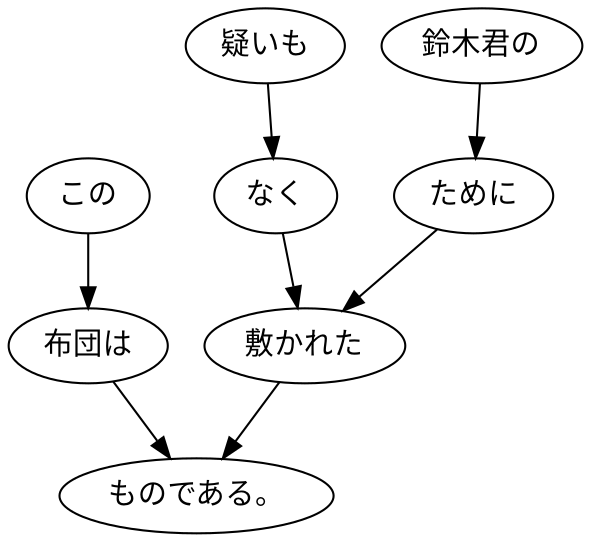 digraph graph2282 {
	node0 [label="この"];
	node1 [label="布団は"];
	node2 [label="疑いも"];
	node3 [label="なく"];
	node4 [label="鈴木君の"];
	node5 [label="ために"];
	node6 [label="敷かれた"];
	node7 [label="ものである。"];
	node0 -> node1;
	node1 -> node7;
	node2 -> node3;
	node3 -> node6;
	node4 -> node5;
	node5 -> node6;
	node6 -> node7;
}
